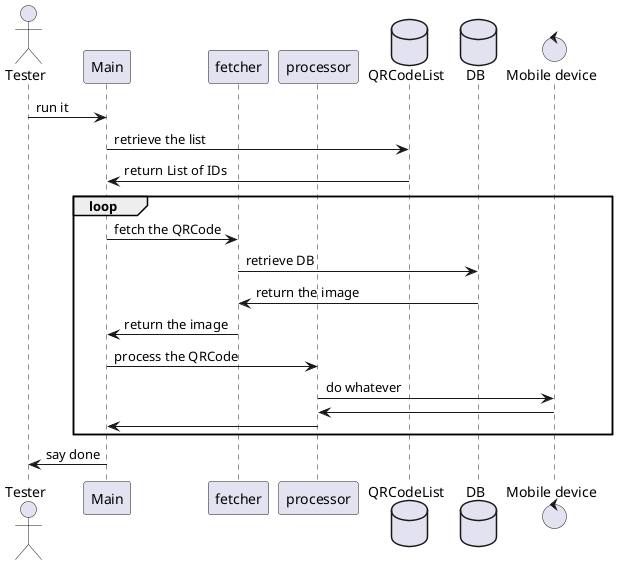 @startuml sequence
actor       Tester        as tester
participant Main          as main
participant fetcher       as fetcher
participant processor     as proc
database    QRCodeList    as list
database    DB            as db
control     "Mobile device"  as mobile
tester   -> main       : run it
main     -> list       : retrieve the list
list     -> main       : return List of IDs
loop
  main     -> fetcher    : fetch the QRCode
  fetcher  -> db         : retrieve DB
  db       -> fetcher    : return the image
  fetcher  -> main       : return the image

  main     -> proc       : process the QRCode
  proc     -> mobile     : do whatever
  mobile   -> proc
  proc     -> main
end
main   -> tester       : say done
@enduml
Footer
